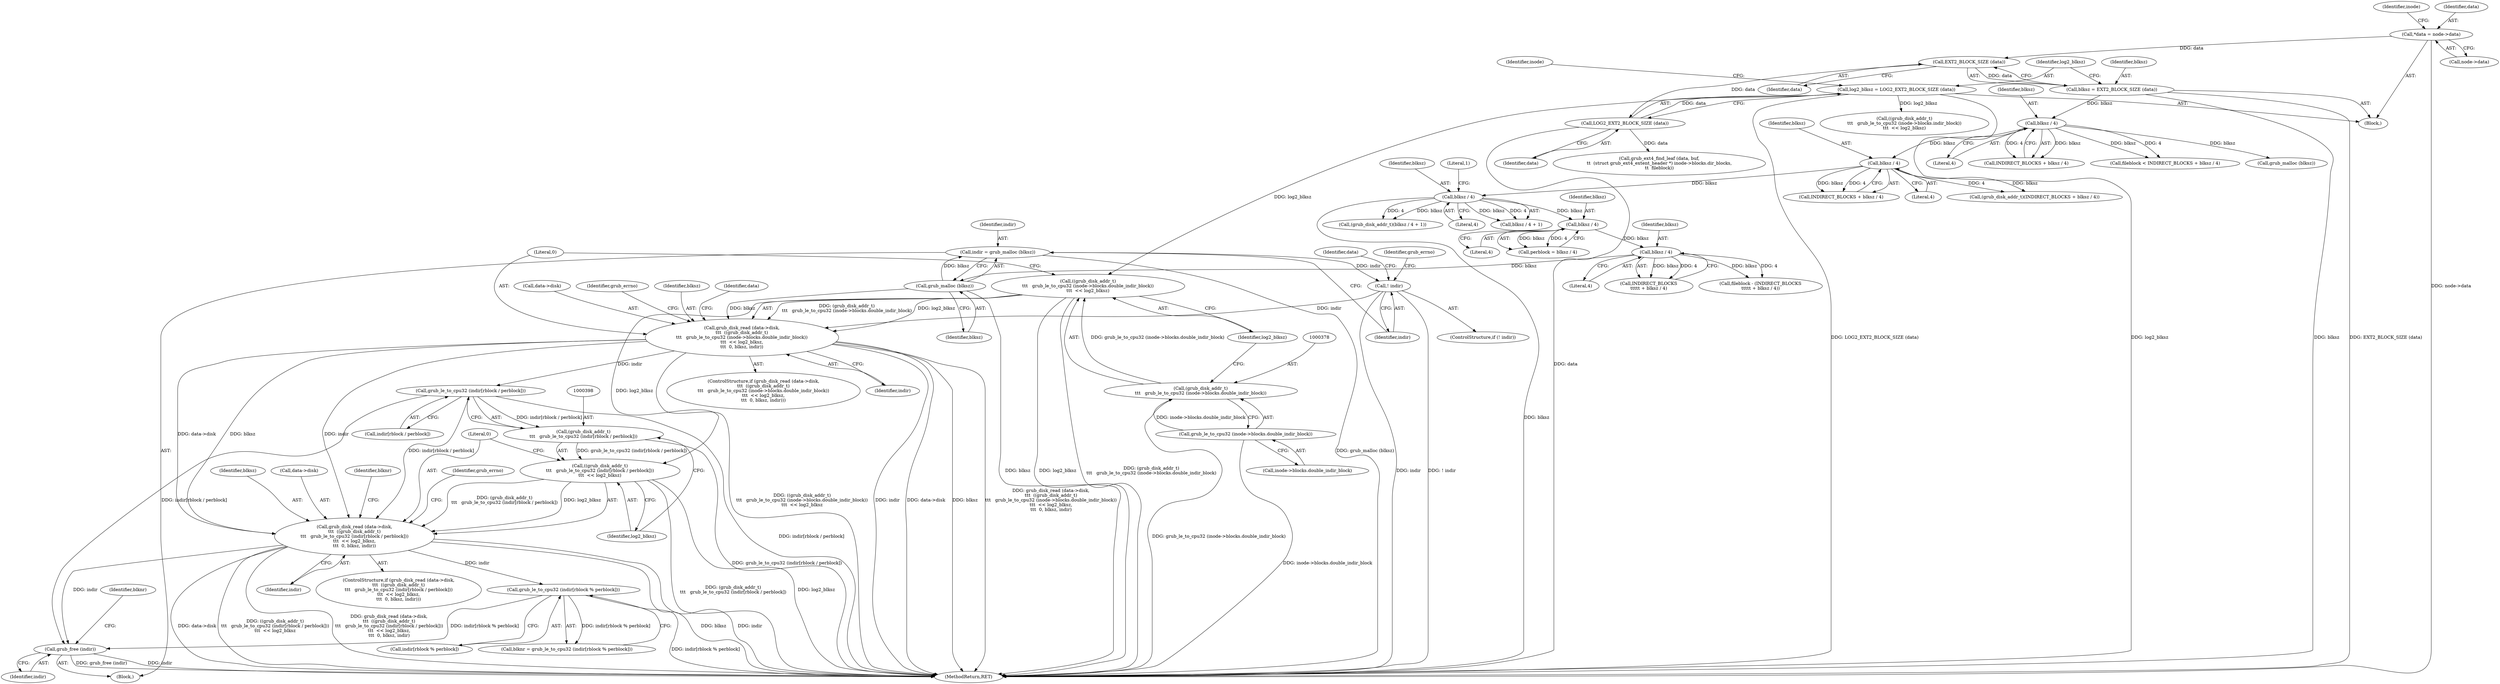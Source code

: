 digraph "0_radare2_796dd28aaa6b9fa76d99c42c4d5ff8b257cc2191_1@pointer" {
"1000419" [label="(Call,grub_free (indir))"];
"1000392" [label="(Call,grub_disk_read (data->disk,\n\t\t\t  ((grub_disk_addr_t)\n\t\t\t   grub_le_to_cpu32 (indir[rblock / perblock]))\n\t\t\t  << log2_blksz,\n\t\t\t  0, blksz, indir))"];
"1000372" [label="(Call,grub_disk_read (data->disk,\n\t\t\t  ((grub_disk_addr_t)\n\t\t\t   grub_le_to_cpu32 (inode->blocks.double_indir_block))\n\t\t\t  << log2_blksz,\n\t\t\t  0, blksz, indir))"];
"1000376" [label="(Call,((grub_disk_addr_t)\n\t\t\t   grub_le_to_cpu32 (inode->blocks.double_indir_block))\n\t\t\t  << log2_blksz)"];
"1000377" [label="(Call,(grub_disk_addr_t)\n\t\t\t   grub_le_to_cpu32 (inode->blocks.double_indir_block))"];
"1000379" [label="(Call,grub_le_to_cpu32 (inode->blocks.double_indir_block))"];
"1000132" [label="(Call,log2_blksz = LOG2_EXT2_BLOCK_SIZE (data))"];
"1000134" [label="(Call,LOG2_EXT2_BLOCK_SIZE (data))"];
"1000129" [label="(Call,EXT2_BLOCK_SIZE (data))"];
"1000109" [label="(Call,*data = node->data)"];
"1000364" [label="(Call,grub_malloc (blksz))"];
"1000358" [label="(Call,blksz / 4)"];
"1000348" [label="(Call,blksz / 4)"];
"1000340" [label="(Call,blksz / 4)"];
"1000334" [label="(Call,blksz / 4)"];
"1000281" [label="(Call,blksz / 4)"];
"1000127" [label="(Call,blksz = EXT2_BLOCK_SIZE (data))"];
"1000367" [label="(Call,! indir)"];
"1000362" [label="(Call,indir = grub_malloc (blksz))"];
"1000396" [label="(Call,((grub_disk_addr_t)\n\t\t\t   grub_le_to_cpu32 (indir[rblock / perblock]))\n\t\t\t  << log2_blksz)"];
"1000397" [label="(Call,(grub_disk_addr_t)\n\t\t\t   grub_le_to_cpu32 (indir[rblock / perblock]))"];
"1000399" [label="(Call,grub_le_to_cpu32 (indir[rblock / perblock]))"];
"1000413" [label="(Call,grub_le_to_cpu32 (indir[rblock % perblock]))"];
"1000385" [label="(Identifier,log2_blksz)"];
"1000349" [label="(Identifier,blksz)"];
"1000128" [label="(Identifier,blksz)"];
"1000362" [label="(Call,indir = grub_malloc (blksz))"];
"1000386" [label="(Literal,0)"];
"1000373" [label="(Call,data->disk)"];
"1000380" [label="(Call,inode->blocks.double_indir_block)"];
"1000277" [label="(Call,fileblock < INDIRECT_BLOCKS + blksz / 4)"];
"1000390" [label="(Identifier,grub_errno)"];
"1000346" [label="(Call,perblock = blksz / 4)"];
"1000410" [label="(Identifier,grub_errno)"];
"1000344" [label="(Block,)"];
"1000116" [label="(Identifier,inode)"];
"1000132" [label="(Call,log2_blksz = LOG2_EXT2_BLOCK_SIZE (data))"];
"1000356" [label="(Call,INDIRECT_BLOCKS\n\t\t\t\t\t + blksz / 4)"];
"1000379" [label="(Call,grub_le_to_cpu32 (inode->blocks.double_indir_block))"];
"1000334" [label="(Call,blksz / 4)"];
"1000335" [label="(Identifier,blksz)"];
"1000367" [label="(Call,! indir)"];
"1000371" [label="(ControlStructure,if (grub_disk_read (data->disk,\n\t\t\t  ((grub_disk_addr_t)\n\t\t\t   grub_le_to_cpu32 (inode->blocks.double_indir_block))\n\t\t\t  << log2_blksz,\n\t\t\t  0, blksz, indir)))"];
"1000109" [label="(Call,*data = node->data)"];
"1000414" [label="(Call,indir[rblock % perblock])"];
"1000340" [label="(Call,blksz / 4)"];
"1000406" [label="(Literal,0)"];
"1000341" [label="(Identifier,blksz)"];
"1000407" [label="(Identifier,blksz)"];
"1000428" [label="(MethodReturn,RET)"];
"1000400" [label="(Call,indir[rblock / perblock])"];
"1000365" [label="(Identifier,blksz)"];
"1000288" [label="(Call,grub_malloc (blksz))"];
"1000343" [label="(Literal,1)"];
"1000405" [label="(Identifier,log2_blksz)"];
"1000348" [label="(Call,blksz / 4)"];
"1000279" [label="(Call,INDIRECT_BLOCKS + blksz / 4)"];
"1000387" [label="(Identifier,blksz)"];
"1000370" [label="(Identifier,grub_errno)"];
"1000330" [label="(Call,(grub_disk_addr_t)(INDIRECT_BLOCKS + blksz / 4))"];
"1000427" [label="(Identifier,blknr)"];
"1000281" [label="(Call,blksz / 4)"];
"1000130" [label="(Identifier,data)"];
"1000360" [label="(Literal,4)"];
"1000372" [label="(Call,grub_disk_read (data->disk,\n\t\t\t  ((grub_disk_addr_t)\n\t\t\t   grub_le_to_cpu32 (inode->blocks.double_indir_block))\n\t\t\t  << log2_blksz,\n\t\t\t  0, blksz, indir))"];
"1000111" [label="(Call,node->data)"];
"1000110" [label="(Identifier,data)"];
"1000359" [label="(Identifier,blksz)"];
"1000337" [label="(Call,(grub_disk_addr_t)(blksz / 4 + 1))"];
"1000354" [label="(Call,fileblock - (INDIRECT_BLOCKS\n\t\t\t\t\t + blksz / 4))"];
"1000393" [label="(Call,data->disk)"];
"1000376" [label="(Call,((grub_disk_addr_t)\n\t\t\t   grub_le_to_cpu32 (inode->blocks.double_indir_block))\n\t\t\t  << log2_blksz)"];
"1000300" [label="(Call,((grub_disk_addr_t)\n\t\t\t   grub_le_to_cpu32 (inode->blocks.indir_block))\n\t\t\t  << log2_blksz)"];
"1000133" [label="(Identifier,log2_blksz)"];
"1000107" [label="(Block,)"];
"1000127" [label="(Call,blksz = EXT2_BLOCK_SIZE (data))"];
"1000282" [label="(Identifier,blksz)"];
"1000358" [label="(Call,blksz / 4)"];
"1000283" [label="(Literal,4)"];
"1000368" [label="(Identifier,indir)"];
"1000408" [label="(Identifier,indir)"];
"1000134" [label="(Call,LOG2_EXT2_BLOCK_SIZE (data))"];
"1000420" [label="(Identifier,indir)"];
"1000150" [label="(Call,grub_ext4_find_leaf (data, buf,\n\t\t  (struct grub_ext4_extent_header *) inode->blocks.dir_blocks,\n\t\t  fileblock))"];
"1000336" [label="(Literal,4)"];
"1000394" [label="(Identifier,data)"];
"1000342" [label="(Literal,4)"];
"1000392" [label="(Call,grub_disk_read (data->disk,\n\t\t\t  ((grub_disk_addr_t)\n\t\t\t   grub_le_to_cpu32 (indir[rblock / perblock]))\n\t\t\t  << log2_blksz,\n\t\t\t  0, blksz, indir))"];
"1000364" [label="(Call,grub_malloc (blksz))"];
"1000388" [label="(Identifier,indir)"];
"1000413" [label="(Call,grub_le_to_cpu32 (indir[rblock % perblock]))"];
"1000374" [label="(Identifier,data)"];
"1000411" [label="(Call,blknr = grub_le_to_cpu32 (indir[rblock % perblock]))"];
"1000332" [label="(Call,INDIRECT_BLOCKS + blksz / 4)"];
"1000140" [label="(Identifier,inode)"];
"1000135" [label="(Identifier,data)"];
"1000391" [label="(ControlStructure,if (grub_disk_read (data->disk,\n\t\t\t  ((grub_disk_addr_t)\n\t\t\t   grub_le_to_cpu32 (indir[rblock / perblock]))\n\t\t\t  << log2_blksz,\n\t\t\t  0, blksz, indir)))"];
"1000419" [label="(Call,grub_free (indir))"];
"1000396" [label="(Call,((grub_disk_addr_t)\n\t\t\t   grub_le_to_cpu32 (indir[rblock / perblock]))\n\t\t\t  << log2_blksz)"];
"1000129" [label="(Call,EXT2_BLOCK_SIZE (data))"];
"1000377" [label="(Call,(grub_disk_addr_t)\n\t\t\t   grub_le_to_cpu32 (inode->blocks.double_indir_block))"];
"1000397" [label="(Call,(grub_disk_addr_t)\n\t\t\t   grub_le_to_cpu32 (indir[rblock / perblock]))"];
"1000350" [label="(Literal,4)"];
"1000399" [label="(Call,grub_le_to_cpu32 (indir[rblock / perblock]))"];
"1000412" [label="(Identifier,blknr)"];
"1000339" [label="(Call,blksz / 4 + 1)"];
"1000363" [label="(Identifier,indir)"];
"1000366" [label="(ControlStructure,if (! indir))"];
"1000419" -> "1000344"  [label="AST: "];
"1000419" -> "1000420"  [label="CFG: "];
"1000420" -> "1000419"  [label="AST: "];
"1000427" -> "1000419"  [label="CFG: "];
"1000419" -> "1000428"  [label="DDG: indir"];
"1000419" -> "1000428"  [label="DDG: grub_free (indir)"];
"1000392" -> "1000419"  [label="DDG: indir"];
"1000413" -> "1000419"  [label="DDG: indir[rblock % perblock]"];
"1000399" -> "1000419"  [label="DDG: indir[rblock / perblock]"];
"1000392" -> "1000391"  [label="AST: "];
"1000392" -> "1000408"  [label="CFG: "];
"1000393" -> "1000392"  [label="AST: "];
"1000396" -> "1000392"  [label="AST: "];
"1000406" -> "1000392"  [label="AST: "];
"1000407" -> "1000392"  [label="AST: "];
"1000408" -> "1000392"  [label="AST: "];
"1000410" -> "1000392"  [label="CFG: "];
"1000412" -> "1000392"  [label="CFG: "];
"1000392" -> "1000428"  [label="DDG: ((grub_disk_addr_t)\n\t\t\t   grub_le_to_cpu32 (indir[rblock / perblock]))\n\t\t\t  << log2_blksz"];
"1000392" -> "1000428"  [label="DDG: grub_disk_read (data->disk,\n\t\t\t  ((grub_disk_addr_t)\n\t\t\t   grub_le_to_cpu32 (indir[rblock / perblock]))\n\t\t\t  << log2_blksz,\n\t\t\t  0, blksz, indir)"];
"1000392" -> "1000428"  [label="DDG: blksz"];
"1000392" -> "1000428"  [label="DDG: indir"];
"1000392" -> "1000428"  [label="DDG: data->disk"];
"1000372" -> "1000392"  [label="DDG: data->disk"];
"1000372" -> "1000392"  [label="DDG: blksz"];
"1000372" -> "1000392"  [label="DDG: indir"];
"1000396" -> "1000392"  [label="DDG: (grub_disk_addr_t)\n\t\t\t   grub_le_to_cpu32 (indir[rblock / perblock])"];
"1000396" -> "1000392"  [label="DDG: log2_blksz"];
"1000399" -> "1000392"  [label="DDG: indir[rblock / perblock]"];
"1000392" -> "1000413"  [label="DDG: indir"];
"1000372" -> "1000371"  [label="AST: "];
"1000372" -> "1000388"  [label="CFG: "];
"1000373" -> "1000372"  [label="AST: "];
"1000376" -> "1000372"  [label="AST: "];
"1000386" -> "1000372"  [label="AST: "];
"1000387" -> "1000372"  [label="AST: "];
"1000388" -> "1000372"  [label="AST: "];
"1000390" -> "1000372"  [label="CFG: "];
"1000394" -> "1000372"  [label="CFG: "];
"1000372" -> "1000428"  [label="DDG: ((grub_disk_addr_t)\n\t\t\t   grub_le_to_cpu32 (inode->blocks.double_indir_block))\n\t\t\t  << log2_blksz"];
"1000372" -> "1000428"  [label="DDG: indir"];
"1000372" -> "1000428"  [label="DDG: data->disk"];
"1000372" -> "1000428"  [label="DDG: blksz"];
"1000372" -> "1000428"  [label="DDG: grub_disk_read (data->disk,\n\t\t\t  ((grub_disk_addr_t)\n\t\t\t   grub_le_to_cpu32 (inode->blocks.double_indir_block))\n\t\t\t  << log2_blksz,\n\t\t\t  0, blksz, indir)"];
"1000376" -> "1000372"  [label="DDG: (grub_disk_addr_t)\n\t\t\t   grub_le_to_cpu32 (inode->blocks.double_indir_block)"];
"1000376" -> "1000372"  [label="DDG: log2_blksz"];
"1000364" -> "1000372"  [label="DDG: blksz"];
"1000367" -> "1000372"  [label="DDG: indir"];
"1000372" -> "1000399"  [label="DDG: indir"];
"1000376" -> "1000385"  [label="CFG: "];
"1000377" -> "1000376"  [label="AST: "];
"1000385" -> "1000376"  [label="AST: "];
"1000386" -> "1000376"  [label="CFG: "];
"1000376" -> "1000428"  [label="DDG: (grub_disk_addr_t)\n\t\t\t   grub_le_to_cpu32 (inode->blocks.double_indir_block)"];
"1000376" -> "1000428"  [label="DDG: log2_blksz"];
"1000377" -> "1000376"  [label="DDG: grub_le_to_cpu32 (inode->blocks.double_indir_block)"];
"1000132" -> "1000376"  [label="DDG: log2_blksz"];
"1000376" -> "1000396"  [label="DDG: log2_blksz"];
"1000377" -> "1000379"  [label="CFG: "];
"1000378" -> "1000377"  [label="AST: "];
"1000379" -> "1000377"  [label="AST: "];
"1000385" -> "1000377"  [label="CFG: "];
"1000377" -> "1000428"  [label="DDG: grub_le_to_cpu32 (inode->blocks.double_indir_block)"];
"1000379" -> "1000377"  [label="DDG: inode->blocks.double_indir_block"];
"1000379" -> "1000380"  [label="CFG: "];
"1000380" -> "1000379"  [label="AST: "];
"1000379" -> "1000428"  [label="DDG: inode->blocks.double_indir_block"];
"1000132" -> "1000107"  [label="AST: "];
"1000132" -> "1000134"  [label="CFG: "];
"1000133" -> "1000132"  [label="AST: "];
"1000134" -> "1000132"  [label="AST: "];
"1000140" -> "1000132"  [label="CFG: "];
"1000132" -> "1000428"  [label="DDG: LOG2_EXT2_BLOCK_SIZE (data)"];
"1000132" -> "1000428"  [label="DDG: log2_blksz"];
"1000134" -> "1000132"  [label="DDG: data"];
"1000132" -> "1000300"  [label="DDG: log2_blksz"];
"1000134" -> "1000135"  [label="CFG: "];
"1000135" -> "1000134"  [label="AST: "];
"1000134" -> "1000428"  [label="DDG: data"];
"1000129" -> "1000134"  [label="DDG: data"];
"1000134" -> "1000150"  [label="DDG: data"];
"1000129" -> "1000127"  [label="AST: "];
"1000129" -> "1000130"  [label="CFG: "];
"1000130" -> "1000129"  [label="AST: "];
"1000127" -> "1000129"  [label="CFG: "];
"1000129" -> "1000127"  [label="DDG: data"];
"1000109" -> "1000129"  [label="DDG: data"];
"1000109" -> "1000107"  [label="AST: "];
"1000109" -> "1000111"  [label="CFG: "];
"1000110" -> "1000109"  [label="AST: "];
"1000111" -> "1000109"  [label="AST: "];
"1000116" -> "1000109"  [label="CFG: "];
"1000109" -> "1000428"  [label="DDG: node->data"];
"1000364" -> "1000362"  [label="AST: "];
"1000364" -> "1000365"  [label="CFG: "];
"1000365" -> "1000364"  [label="AST: "];
"1000362" -> "1000364"  [label="CFG: "];
"1000364" -> "1000428"  [label="DDG: blksz"];
"1000364" -> "1000362"  [label="DDG: blksz"];
"1000358" -> "1000364"  [label="DDG: blksz"];
"1000358" -> "1000356"  [label="AST: "];
"1000358" -> "1000360"  [label="CFG: "];
"1000359" -> "1000358"  [label="AST: "];
"1000360" -> "1000358"  [label="AST: "];
"1000356" -> "1000358"  [label="CFG: "];
"1000358" -> "1000354"  [label="DDG: blksz"];
"1000358" -> "1000354"  [label="DDG: 4"];
"1000358" -> "1000356"  [label="DDG: blksz"];
"1000358" -> "1000356"  [label="DDG: 4"];
"1000348" -> "1000358"  [label="DDG: blksz"];
"1000348" -> "1000346"  [label="AST: "];
"1000348" -> "1000350"  [label="CFG: "];
"1000349" -> "1000348"  [label="AST: "];
"1000350" -> "1000348"  [label="AST: "];
"1000346" -> "1000348"  [label="CFG: "];
"1000348" -> "1000346"  [label="DDG: blksz"];
"1000348" -> "1000346"  [label="DDG: 4"];
"1000340" -> "1000348"  [label="DDG: blksz"];
"1000340" -> "1000339"  [label="AST: "];
"1000340" -> "1000342"  [label="CFG: "];
"1000341" -> "1000340"  [label="AST: "];
"1000342" -> "1000340"  [label="AST: "];
"1000343" -> "1000340"  [label="CFG: "];
"1000340" -> "1000428"  [label="DDG: blksz"];
"1000340" -> "1000337"  [label="DDG: blksz"];
"1000340" -> "1000337"  [label="DDG: 4"];
"1000340" -> "1000339"  [label="DDG: blksz"];
"1000340" -> "1000339"  [label="DDG: 4"];
"1000334" -> "1000340"  [label="DDG: blksz"];
"1000334" -> "1000332"  [label="AST: "];
"1000334" -> "1000336"  [label="CFG: "];
"1000335" -> "1000334"  [label="AST: "];
"1000336" -> "1000334"  [label="AST: "];
"1000332" -> "1000334"  [label="CFG: "];
"1000334" -> "1000330"  [label="DDG: blksz"];
"1000334" -> "1000330"  [label="DDG: 4"];
"1000334" -> "1000332"  [label="DDG: blksz"];
"1000334" -> "1000332"  [label="DDG: 4"];
"1000281" -> "1000334"  [label="DDG: blksz"];
"1000281" -> "1000279"  [label="AST: "];
"1000281" -> "1000283"  [label="CFG: "];
"1000282" -> "1000281"  [label="AST: "];
"1000283" -> "1000281"  [label="AST: "];
"1000279" -> "1000281"  [label="CFG: "];
"1000281" -> "1000277"  [label="DDG: blksz"];
"1000281" -> "1000277"  [label="DDG: 4"];
"1000281" -> "1000279"  [label="DDG: blksz"];
"1000281" -> "1000279"  [label="DDG: 4"];
"1000127" -> "1000281"  [label="DDG: blksz"];
"1000281" -> "1000288"  [label="DDG: blksz"];
"1000127" -> "1000107"  [label="AST: "];
"1000128" -> "1000127"  [label="AST: "];
"1000133" -> "1000127"  [label="CFG: "];
"1000127" -> "1000428"  [label="DDG: EXT2_BLOCK_SIZE (data)"];
"1000127" -> "1000428"  [label="DDG: blksz"];
"1000367" -> "1000366"  [label="AST: "];
"1000367" -> "1000368"  [label="CFG: "];
"1000368" -> "1000367"  [label="AST: "];
"1000370" -> "1000367"  [label="CFG: "];
"1000374" -> "1000367"  [label="CFG: "];
"1000367" -> "1000428"  [label="DDG: indir"];
"1000367" -> "1000428"  [label="DDG: ! indir"];
"1000362" -> "1000367"  [label="DDG: indir"];
"1000362" -> "1000344"  [label="AST: "];
"1000363" -> "1000362"  [label="AST: "];
"1000368" -> "1000362"  [label="CFG: "];
"1000362" -> "1000428"  [label="DDG: grub_malloc (blksz)"];
"1000396" -> "1000405"  [label="CFG: "];
"1000397" -> "1000396"  [label="AST: "];
"1000405" -> "1000396"  [label="AST: "];
"1000406" -> "1000396"  [label="CFG: "];
"1000396" -> "1000428"  [label="DDG: (grub_disk_addr_t)\n\t\t\t   grub_le_to_cpu32 (indir[rblock / perblock])"];
"1000396" -> "1000428"  [label="DDG: log2_blksz"];
"1000397" -> "1000396"  [label="DDG: grub_le_to_cpu32 (indir[rblock / perblock])"];
"1000397" -> "1000399"  [label="CFG: "];
"1000398" -> "1000397"  [label="AST: "];
"1000399" -> "1000397"  [label="AST: "];
"1000405" -> "1000397"  [label="CFG: "];
"1000397" -> "1000428"  [label="DDG: grub_le_to_cpu32 (indir[rblock / perblock])"];
"1000399" -> "1000397"  [label="DDG: indir[rblock / perblock]"];
"1000399" -> "1000400"  [label="CFG: "];
"1000400" -> "1000399"  [label="AST: "];
"1000399" -> "1000428"  [label="DDG: indir[rblock / perblock]"];
"1000413" -> "1000411"  [label="AST: "];
"1000413" -> "1000414"  [label="CFG: "];
"1000414" -> "1000413"  [label="AST: "];
"1000411" -> "1000413"  [label="CFG: "];
"1000413" -> "1000428"  [label="DDG: indir[rblock % perblock]"];
"1000413" -> "1000411"  [label="DDG: indir[rblock % perblock]"];
}

